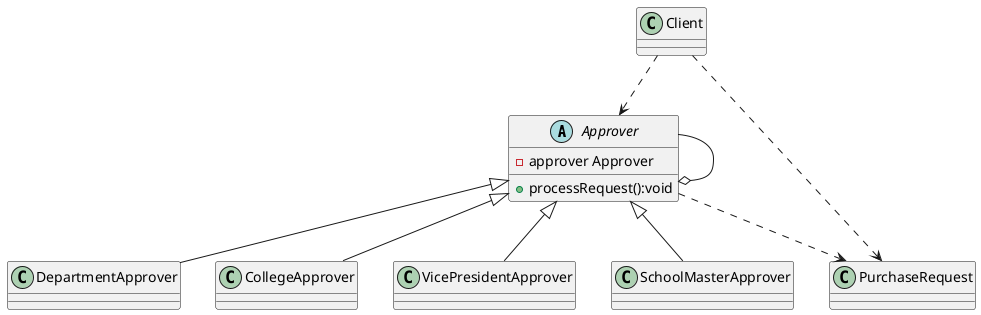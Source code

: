 @startuml
'https://plantuml.com/class-diagram

abstract class Approver{
    - approver Approver
    + processRequest():void
}
class DepartmentApprover extends Approver{
}
class CollegeApprover extends Approver{
}
class VicePresidentApprover extends Approver{
}
class SchoolMasterApprover extends Approver{
}
Approver --o Approver
class PurchaseRequest{

}
class Client
Client ..>Approver
Client ..>PurchaseRequest
Approver ..>PurchaseRequest
@enduml